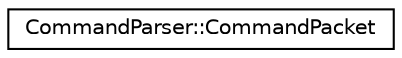 digraph "Graphical Class Hierarchy"
{
 // INTERACTIVE_SVG=YES
  edge [fontname="Helvetica",fontsize="10",labelfontname="Helvetica",labelfontsize="10"];
  node [fontname="Helvetica",fontsize="10",shape=record];
  rankdir="LR";
  Node0 [label="CommandParser::CommandPacket",height=0.2,width=0.4,color="black", fillcolor="white", style="filled",URL="$d2/d44/class_command_parser_1_1_command_packet.html"];
}
